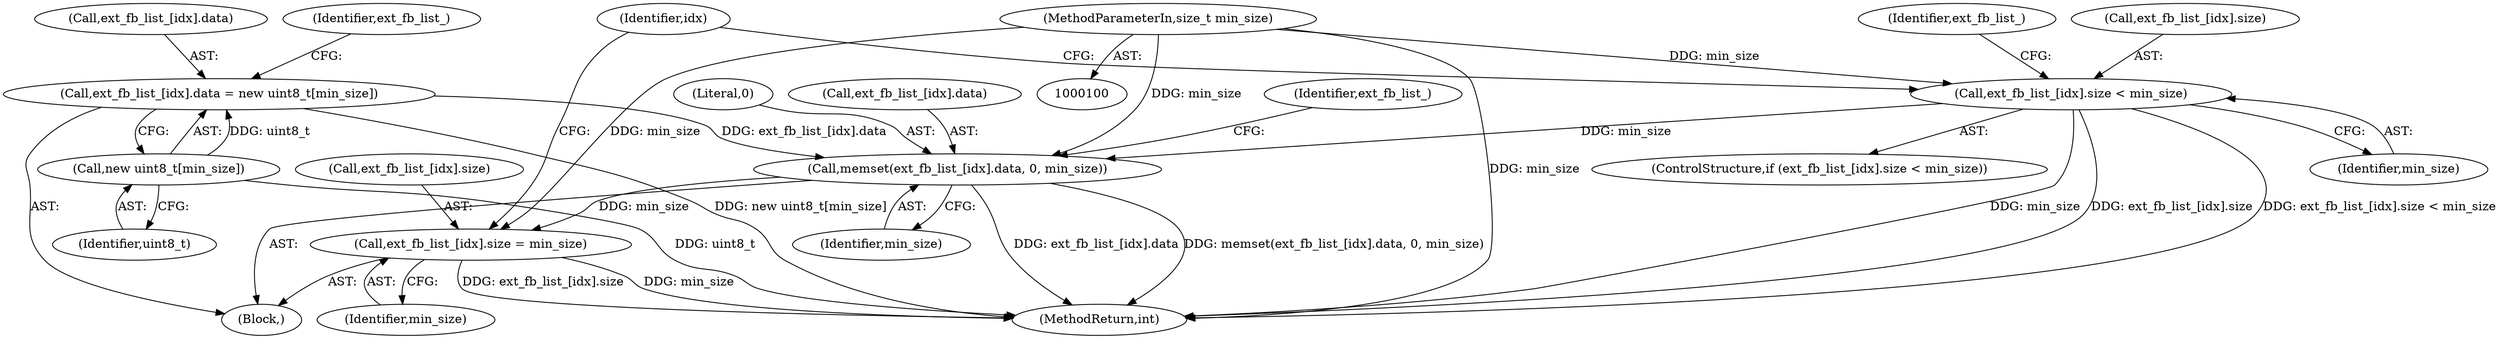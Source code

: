 digraph "0_Android_5a9753fca56f0eeb9f61e342b2fccffc364f9426_69@API" {
"1000141" [label="(Call,memset(ext_fb_list_[idx].data, 0, min_size))"];
"1000133" [label="(Call,ext_fb_list_[idx].data = new uint8_t[min_size])"];
"1000139" [label="(Call,new uint8_t[min_size])"];
"1000120" [label="(Call,ext_fb_list_[idx].size < min_size)"];
"1000101" [label="(MethodParameterIn,size_t min_size)"];
"1000149" [label="(Call,ext_fb_list_[idx].size = min_size)"];
"1000161" [label="(MethodReturn,int)"];
"1000149" [label="(Call,ext_fb_list_[idx].size = min_size)"];
"1000155" [label="(Identifier,min_size)"];
"1000141" [label="(Call,memset(ext_fb_list_[idx].data, 0, min_size))"];
"1000157" [label="(Identifier,idx)"];
"1000127" [label="(Block,)"];
"1000144" [label="(Identifier,ext_fb_list_)"];
"1000150" [label="(Call,ext_fb_list_[idx].size)"];
"1000152" [label="(Identifier,ext_fb_list_)"];
"1000126" [label="(Identifier,min_size)"];
"1000119" [label="(ControlStructure,if (ext_fb_list_[idx].size < min_size))"];
"1000148" [label="(Identifier,min_size)"];
"1000147" [label="(Literal,0)"];
"1000142" [label="(Call,ext_fb_list_[idx].data)"];
"1000130" [label="(Identifier,ext_fb_list_)"];
"1000120" [label="(Call,ext_fb_list_[idx].size < min_size)"];
"1000140" [label="(Identifier,uint8_t)"];
"1000134" [label="(Call,ext_fb_list_[idx].data)"];
"1000121" [label="(Call,ext_fb_list_[idx].size)"];
"1000133" [label="(Call,ext_fb_list_[idx].data = new uint8_t[min_size])"];
"1000139" [label="(Call,new uint8_t[min_size])"];
"1000101" [label="(MethodParameterIn,size_t min_size)"];
"1000141" -> "1000127"  [label="AST: "];
"1000141" -> "1000148"  [label="CFG: "];
"1000142" -> "1000141"  [label="AST: "];
"1000147" -> "1000141"  [label="AST: "];
"1000148" -> "1000141"  [label="AST: "];
"1000152" -> "1000141"  [label="CFG: "];
"1000141" -> "1000161"  [label="DDG: ext_fb_list_[idx].data"];
"1000141" -> "1000161"  [label="DDG: memset(ext_fb_list_[idx].data, 0, min_size)"];
"1000133" -> "1000141"  [label="DDG: ext_fb_list_[idx].data"];
"1000120" -> "1000141"  [label="DDG: min_size"];
"1000101" -> "1000141"  [label="DDG: min_size"];
"1000141" -> "1000149"  [label="DDG: min_size"];
"1000133" -> "1000127"  [label="AST: "];
"1000133" -> "1000139"  [label="CFG: "];
"1000134" -> "1000133"  [label="AST: "];
"1000139" -> "1000133"  [label="AST: "];
"1000144" -> "1000133"  [label="CFG: "];
"1000133" -> "1000161"  [label="DDG: new uint8_t[min_size]"];
"1000139" -> "1000133"  [label="DDG: uint8_t"];
"1000139" -> "1000140"  [label="CFG: "];
"1000140" -> "1000139"  [label="AST: "];
"1000139" -> "1000161"  [label="DDG: uint8_t"];
"1000120" -> "1000119"  [label="AST: "];
"1000120" -> "1000126"  [label="CFG: "];
"1000121" -> "1000120"  [label="AST: "];
"1000126" -> "1000120"  [label="AST: "];
"1000130" -> "1000120"  [label="CFG: "];
"1000157" -> "1000120"  [label="CFG: "];
"1000120" -> "1000161"  [label="DDG: min_size"];
"1000120" -> "1000161"  [label="DDG: ext_fb_list_[idx].size"];
"1000120" -> "1000161"  [label="DDG: ext_fb_list_[idx].size < min_size"];
"1000101" -> "1000120"  [label="DDG: min_size"];
"1000101" -> "1000100"  [label="AST: "];
"1000101" -> "1000161"  [label="DDG: min_size"];
"1000101" -> "1000149"  [label="DDG: min_size"];
"1000149" -> "1000127"  [label="AST: "];
"1000149" -> "1000155"  [label="CFG: "];
"1000150" -> "1000149"  [label="AST: "];
"1000155" -> "1000149"  [label="AST: "];
"1000157" -> "1000149"  [label="CFG: "];
"1000149" -> "1000161"  [label="DDG: ext_fb_list_[idx].size"];
"1000149" -> "1000161"  [label="DDG: min_size"];
}
